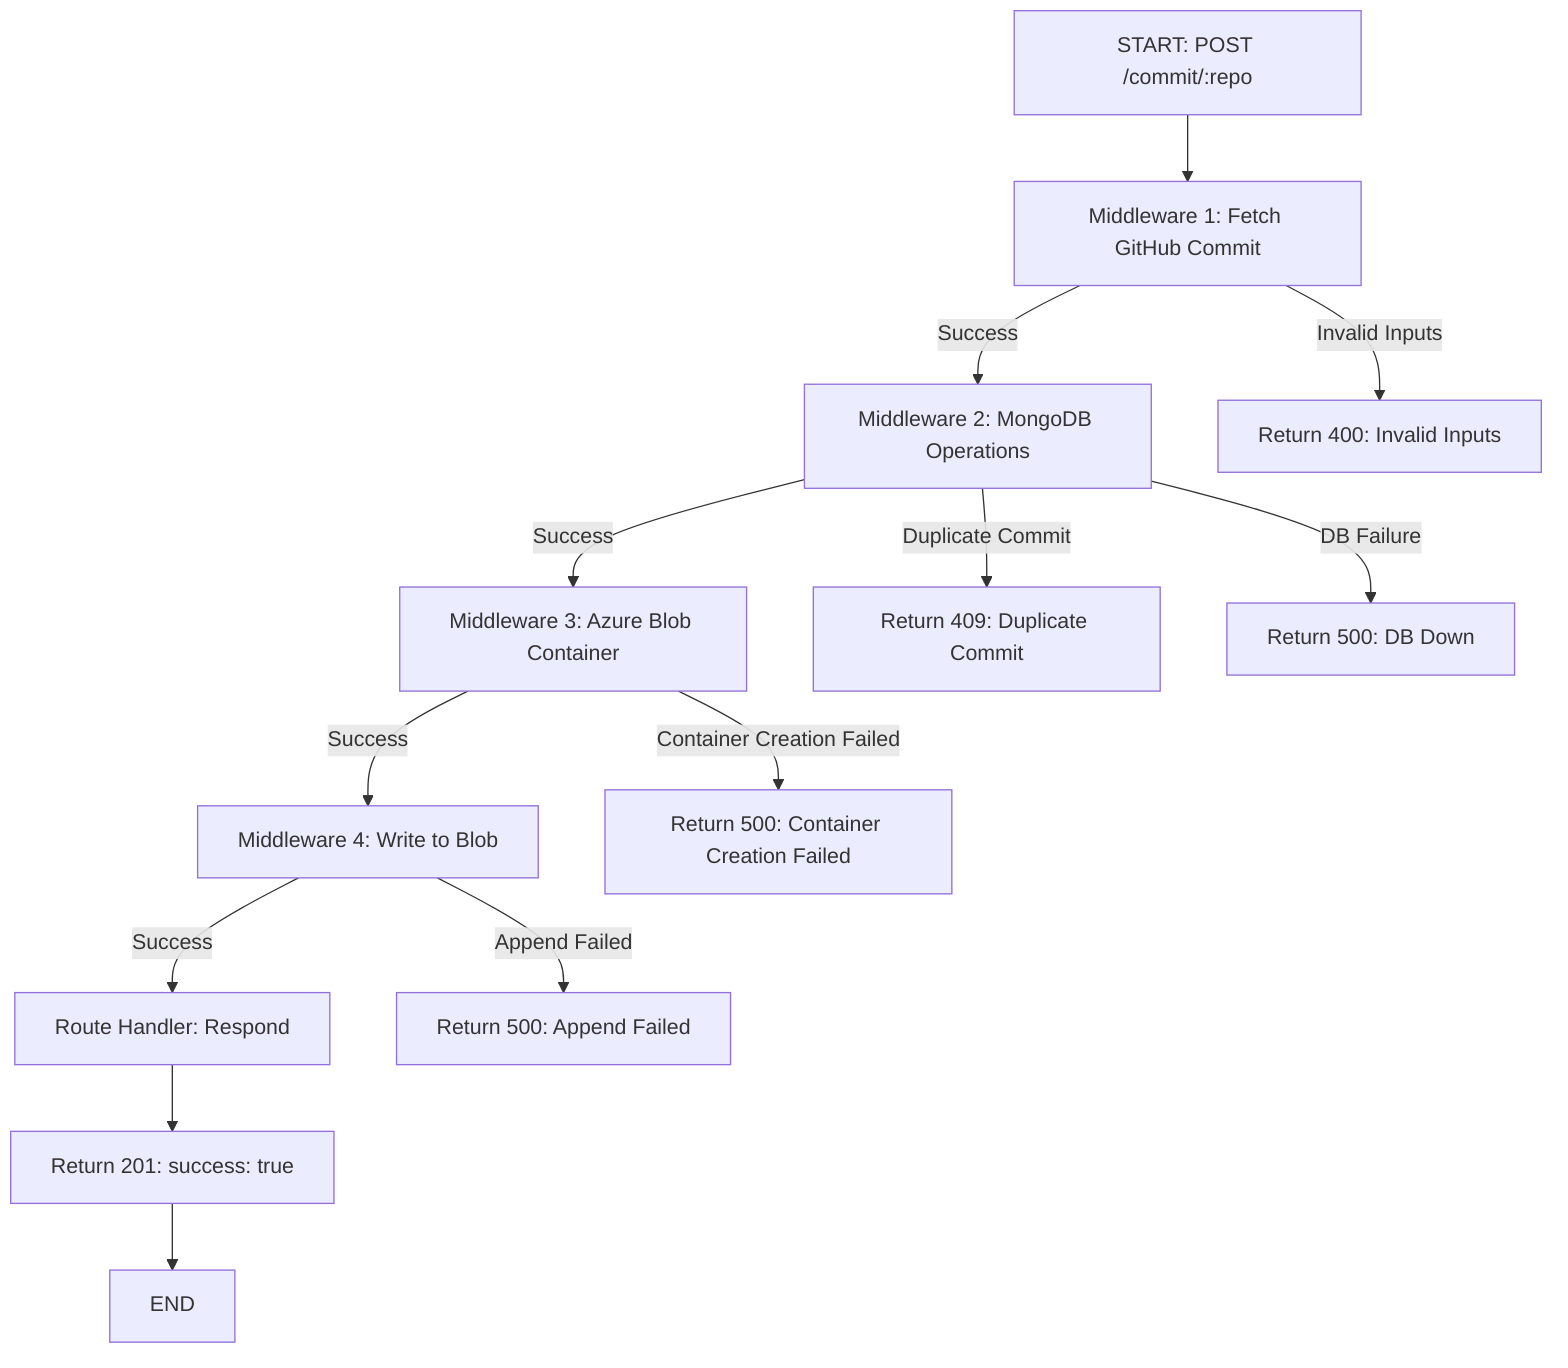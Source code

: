 graph TD
    A[START: POST /commit/:repo] --> B[Middleware 1: Fetch GitHub Commit]
    B -->|Success| C[Middleware 2: MongoDB Operations]
    B -->|Invalid Inputs| E[Return 400: Invalid Inputs]
    C -->|Success| F[Middleware 3: Azure Blob Container]
    C -->|Duplicate Commit| G[Return 409: Duplicate Commit]
    C -->|DB Failure| H[Return 500: DB Down]
    F -->|Success| I[Middleware 4: Write to Blob]
    F -->|Container Creation Failed| J[Return 500: Container Creation Failed]
    I -->|Success| K[Route Handler: Respond]
    I -->|Append Failed| L[Return 500: Append Failed]
    K --> M[Return 201: success: true]
    M --> N[END]